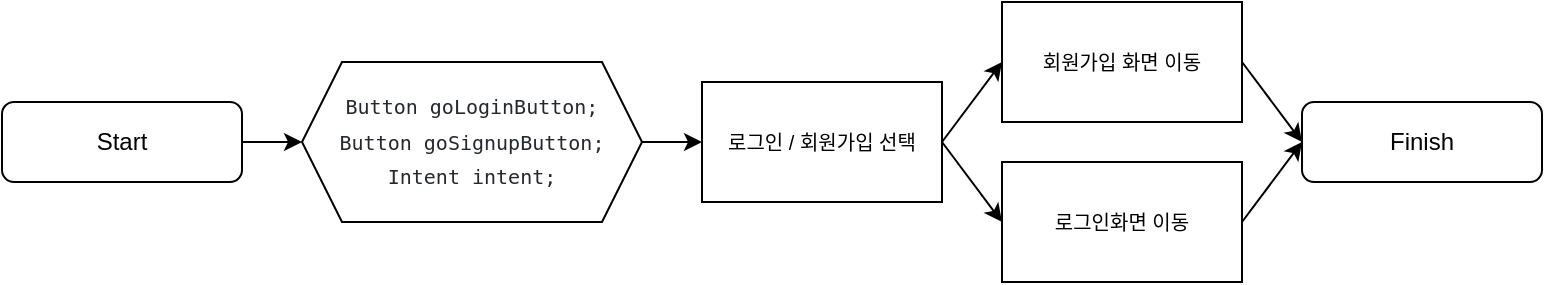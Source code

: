 <mxfile version="15.9.6" type="device" pages="2"><diagram id="C5RBs43oDa-KdzZeNtuy" name="Page-1"><mxGraphModel dx="1013" dy="610" grid="1" gridSize="10" guides="1" tooltips="1" connect="1" arrows="1" fold="1" page="1" pageScale="1" pageWidth="827" pageHeight="1169" math="0" shadow="0"><root><mxCell id="WIyWlLk6GJQsqaUBKTNV-0"/><mxCell id="WIyWlLk6GJQsqaUBKTNV-1" parent="WIyWlLk6GJQsqaUBKTNV-0"/><mxCell id="WIyWlLk6GJQsqaUBKTNV-3" value="Start" style="rounded=1;whiteSpace=wrap;html=1;fontSize=12;glass=0;strokeWidth=1;shadow=0;" parent="WIyWlLk6GJQsqaUBKTNV-1" vertex="1"><mxGeometry x="29" y="100" width="120" height="40" as="geometry"/></mxCell><mxCell id="tBIBxTUboMhC-k3bNvlK-0" value="&lt;pre style=&quot;box-sizing: border-box ; margin-top: 0px ; margin-bottom: 0px ; overflow-wrap: normal ; padding: 16px ; overflow: auto ; line-height: 1.45 ; border-radius: 6px ; word-break: normal&quot;&gt;&lt;font color=&quot;#24292f&quot;&gt;&lt;span style=&quot;font-size: 10px&quot;&gt;Button goLoginButton;&lt;br/&gt;Button goSignupButton;&lt;br/&gt;Intent intent;&lt;br&gt;&lt;/span&gt;&lt;/font&gt;&lt;/pre&gt;" style="shape=hexagon;perimeter=hexagonPerimeter2;whiteSpace=wrap;html=1;fixedSize=1;" vertex="1" parent="WIyWlLk6GJQsqaUBKTNV-1"><mxGeometry x="179" y="80" width="170" height="80" as="geometry"/></mxCell><mxCell id="tBIBxTUboMhC-k3bNvlK-1" value="" style="endArrow=classic;html=1;rounded=0;fontSize=10;exitX=1;exitY=0.5;exitDx=0;exitDy=0;entryX=0;entryY=0.5;entryDx=0;entryDy=0;" edge="1" parent="WIyWlLk6GJQsqaUBKTNV-1" source="tBIBxTUboMhC-k3bNvlK-0" target="tBIBxTUboMhC-k3bNvlK-5"><mxGeometry width="50" height="50" relative="1" as="geometry"><mxPoint x="369" y="360" as="sourcePoint"/><mxPoint x="199" y="300" as="targetPoint"/></mxGeometry></mxCell><mxCell id="tBIBxTUboMhC-k3bNvlK-2" value="" style="endArrow=classic;html=1;rounded=0;fontSize=10;exitX=1;exitY=0.5;exitDx=0;exitDy=0;entryX=0;entryY=0.5;entryDx=0;entryDy=0;" edge="1" parent="WIyWlLk6GJQsqaUBKTNV-1" source="WIyWlLk6GJQsqaUBKTNV-3" target="tBIBxTUboMhC-k3bNvlK-0"><mxGeometry width="50" height="50" relative="1" as="geometry"><mxPoint x="209" y="270" as="sourcePoint"/><mxPoint x="209" y="310" as="targetPoint"/></mxGeometry></mxCell><mxCell id="tBIBxTUboMhC-k3bNvlK-5" value="로그인 / 회원가입 선택" style="rounded=0;whiteSpace=wrap;html=1;fontSize=10;" vertex="1" parent="WIyWlLk6GJQsqaUBKTNV-1"><mxGeometry x="379" y="90" width="120" height="60" as="geometry"/></mxCell><mxCell id="tBIBxTUboMhC-k3bNvlK-6" value="" style="endArrow=classic;html=1;rounded=0;fontSize=10;exitX=1;exitY=0.5;exitDx=0;exitDy=0;entryX=0;entryY=0.5;entryDx=0;entryDy=0;" edge="1" parent="WIyWlLk6GJQsqaUBKTNV-1" source="tBIBxTUboMhC-k3bNvlK-5" target="tBIBxTUboMhC-k3bNvlK-8"><mxGeometry width="50" height="50" relative="1" as="geometry"><mxPoint x="209" y="420" as="sourcePoint"/><mxPoint x="259" y="410" as="targetPoint"/></mxGeometry></mxCell><mxCell id="tBIBxTUboMhC-k3bNvlK-7" value="" style="endArrow=classic;html=1;rounded=0;fontSize=10;exitX=1;exitY=0.5;exitDx=0;exitDy=0;entryX=0;entryY=0.5;entryDx=0;entryDy=0;" edge="1" parent="WIyWlLk6GJQsqaUBKTNV-1" source="tBIBxTUboMhC-k3bNvlK-5" target="tBIBxTUboMhC-k3bNvlK-9"><mxGeometry width="50" height="50" relative="1" as="geometry"><mxPoint x="209" y="370" as="sourcePoint"/><mxPoint x="139" y="410" as="targetPoint"/></mxGeometry></mxCell><mxCell id="tBIBxTUboMhC-k3bNvlK-8" value="회원가입 화면 이동" style="rounded=0;whiteSpace=wrap;html=1;fontSize=10;" vertex="1" parent="WIyWlLk6GJQsqaUBKTNV-1"><mxGeometry x="529" y="50" width="120" height="60" as="geometry"/></mxCell><mxCell id="tBIBxTUboMhC-k3bNvlK-9" value="로그인화면 이동" style="rounded=0;whiteSpace=wrap;html=1;fontSize=10;" vertex="1" parent="WIyWlLk6GJQsqaUBKTNV-1"><mxGeometry x="529" y="130" width="120" height="60" as="geometry"/></mxCell><mxCell id="tBIBxTUboMhC-k3bNvlK-10" value="" style="endArrow=classic;html=1;rounded=0;fontSize=10;exitX=1;exitY=0.5;exitDx=0;exitDy=0;entryX=0;entryY=0.5;entryDx=0;entryDy=0;" edge="1" parent="WIyWlLk6GJQsqaUBKTNV-1" source="tBIBxTUboMhC-k3bNvlK-8" target="tBIBxTUboMhC-k3bNvlK-13"><mxGeometry width="50" height="50" relative="1" as="geometry"><mxPoint x="369" y="510" as="sourcePoint"/><mxPoint x="219" y="510" as="targetPoint"/></mxGeometry></mxCell><mxCell id="tBIBxTUboMhC-k3bNvlK-11" value="" style="endArrow=classic;html=1;rounded=0;fontSize=10;entryX=0;entryY=0.5;entryDx=0;entryDy=0;exitX=1;exitY=0.5;exitDx=0;exitDy=0;" edge="1" parent="WIyWlLk6GJQsqaUBKTNV-1" source="tBIBxTUboMhC-k3bNvlK-9" target="tBIBxTUboMhC-k3bNvlK-13"><mxGeometry width="50" height="50" relative="1" as="geometry"><mxPoint x="169" y="550" as="sourcePoint"/><mxPoint x="199" y="530" as="targetPoint"/></mxGeometry></mxCell><mxCell id="tBIBxTUboMhC-k3bNvlK-13" value="&lt;font style=&quot;font-size: 12px&quot;&gt;Finish&lt;/font&gt;" style="rounded=1;whiteSpace=wrap;html=1;fontSize=10;" vertex="1" parent="WIyWlLk6GJQsqaUBKTNV-1"><mxGeometry x="679" y="100" width="120" height="40" as="geometry"/></mxCell></root></mxGraphModel></diagram><diagram id="f0yWc56qtKu1k8qUqxzn" name="Page-2"><mxGraphModel dx="1013" dy="610" grid="1" gridSize="10" guides="1" tooltips="1" connect="1" arrows="1" fold="1" page="1" pageScale="1" pageWidth="850" pageHeight="1100" math="0" shadow="0"><root><mxCell id="jTNhH6J4zeI28szAP3An-0"/><mxCell id="jTNhH6J4zeI28szAP3An-1" parent="jTNhH6J4zeI28szAP3An-0"/><mxCell id="g2Thc_lTPuMEFGnYuIx6-0" value="Start" style="rounded=1;whiteSpace=wrap;html=1;fontSize=12;glass=0;strokeWidth=1;shadow=0;" vertex="1" parent="jTNhH6J4zeI28szAP3An-1"><mxGeometry x="29" y="100" width="120" height="40" as="geometry"/></mxCell></root></mxGraphModel></diagram></mxfile>